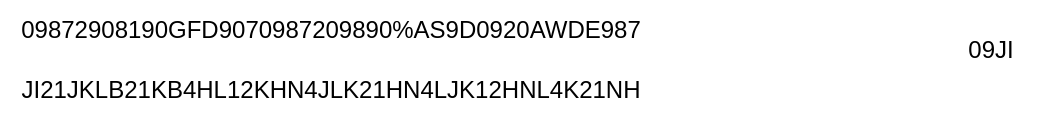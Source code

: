 <mxfile>
    <diagram id="GsnUqH3buMQsFhb3wxpl" name="Block">
        <mxGraphModel dx="1619" dy="1003" grid="1" gridSize="10" guides="1" tooltips="1" connect="1" arrows="1" fold="1" page="1" pageScale="1" pageWidth="827" pageHeight="1169" math="0" shadow="0">
            <root>
                <mxCell id="0"/>
                <mxCell id="1" parent="0"/>
                <mxCell id="2" value="09872908190GFD9070987209890%AS9D0920AWDE987" style="text;html=1;align=center;verticalAlign=middle;resizable=0;points=[];autosize=1;strokeColor=none;fillColor=none;" vertex="1" parent="1">
                    <mxGeometry x="85" y="125" width="330" height="30" as="geometry"/>
                </mxCell>
                <mxCell id="3" value="09JI" style="text;html=1;align=center;verticalAlign=middle;resizable=0;points=[];autosize=1;strokeColor=none;fillColor=none;" vertex="1" parent="1">
                    <mxGeometry x="555" y="135" width="50" height="30" as="geometry"/>
                </mxCell>
                <mxCell id="4" value="JI21JKLB21KB4HL12KHN4JLK21HN4LJK12HNL4K21NH" style="text;html=1;align=center;verticalAlign=middle;resizable=0;points=[];autosize=1;strokeColor=none;fillColor=none;" vertex="1" parent="1">
                    <mxGeometry x="85" y="155" width="330" height="30" as="geometry"/>
                </mxCell>
            </root>
        </mxGraphModel>
    </diagram>
</mxfile>